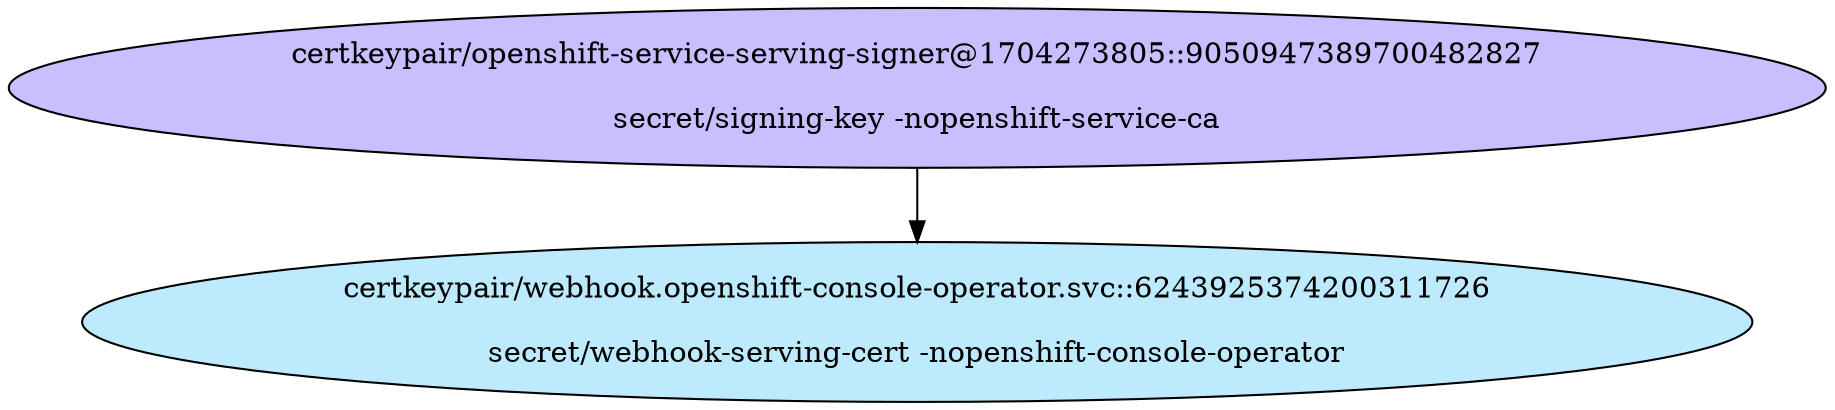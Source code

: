digraph "Local Certificate" {
  // Node definitions.
  1 [
    label="certkeypair/openshift-service-serving-signer@1704273805::9050947389700482827\n\nsecret/signing-key -nopenshift-service-ca\n"
    style=filled
    fillcolor="#c7bfff"
  ];
  72 [
    label="certkeypair/webhook.openshift-console-operator.svc::6243925374200311726\n\nsecret/webhook-serving-cert -nopenshift-console-operator\n"
    style=filled
    fillcolor="#bdebfd"
  ];

  // Edge definitions.
  1 -> 72;
}